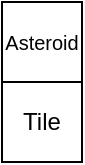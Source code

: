 <mxfile version="14.2.9" type="github">
  <diagram id="7LLEn_i4TJcsrHyCYhmf" name="Page-1">
    <mxGraphModel dx="815" dy="459" grid="1" gridSize="10" guides="1" tooltips="1" connect="1" arrows="1" fold="1" page="1" pageScale="1" pageWidth="827" pageHeight="1169" math="0" shadow="0">
      <root>
        <mxCell id="0" />
        <mxCell id="1" parent="0" />
        <mxCell id="1CcVX0ptcu3xeJ7AK1CL-1" value="&lt;div&gt;Tile&lt;/div&gt;" style="rounded=0;whiteSpace=wrap;html=1;" vertex="1" parent="1">
          <mxGeometry x="280" y="280" width="40" height="40" as="geometry" />
        </mxCell>
        <mxCell id="1CcVX0ptcu3xeJ7AK1CL-2" value="Asteroid" style="rounded=0;whiteSpace=wrap;html=1;fontSize=10;" vertex="1" parent="1">
          <mxGeometry x="280" y="240" width="40" height="40" as="geometry" />
        </mxCell>
      </root>
    </mxGraphModel>
  </diagram>
</mxfile>
